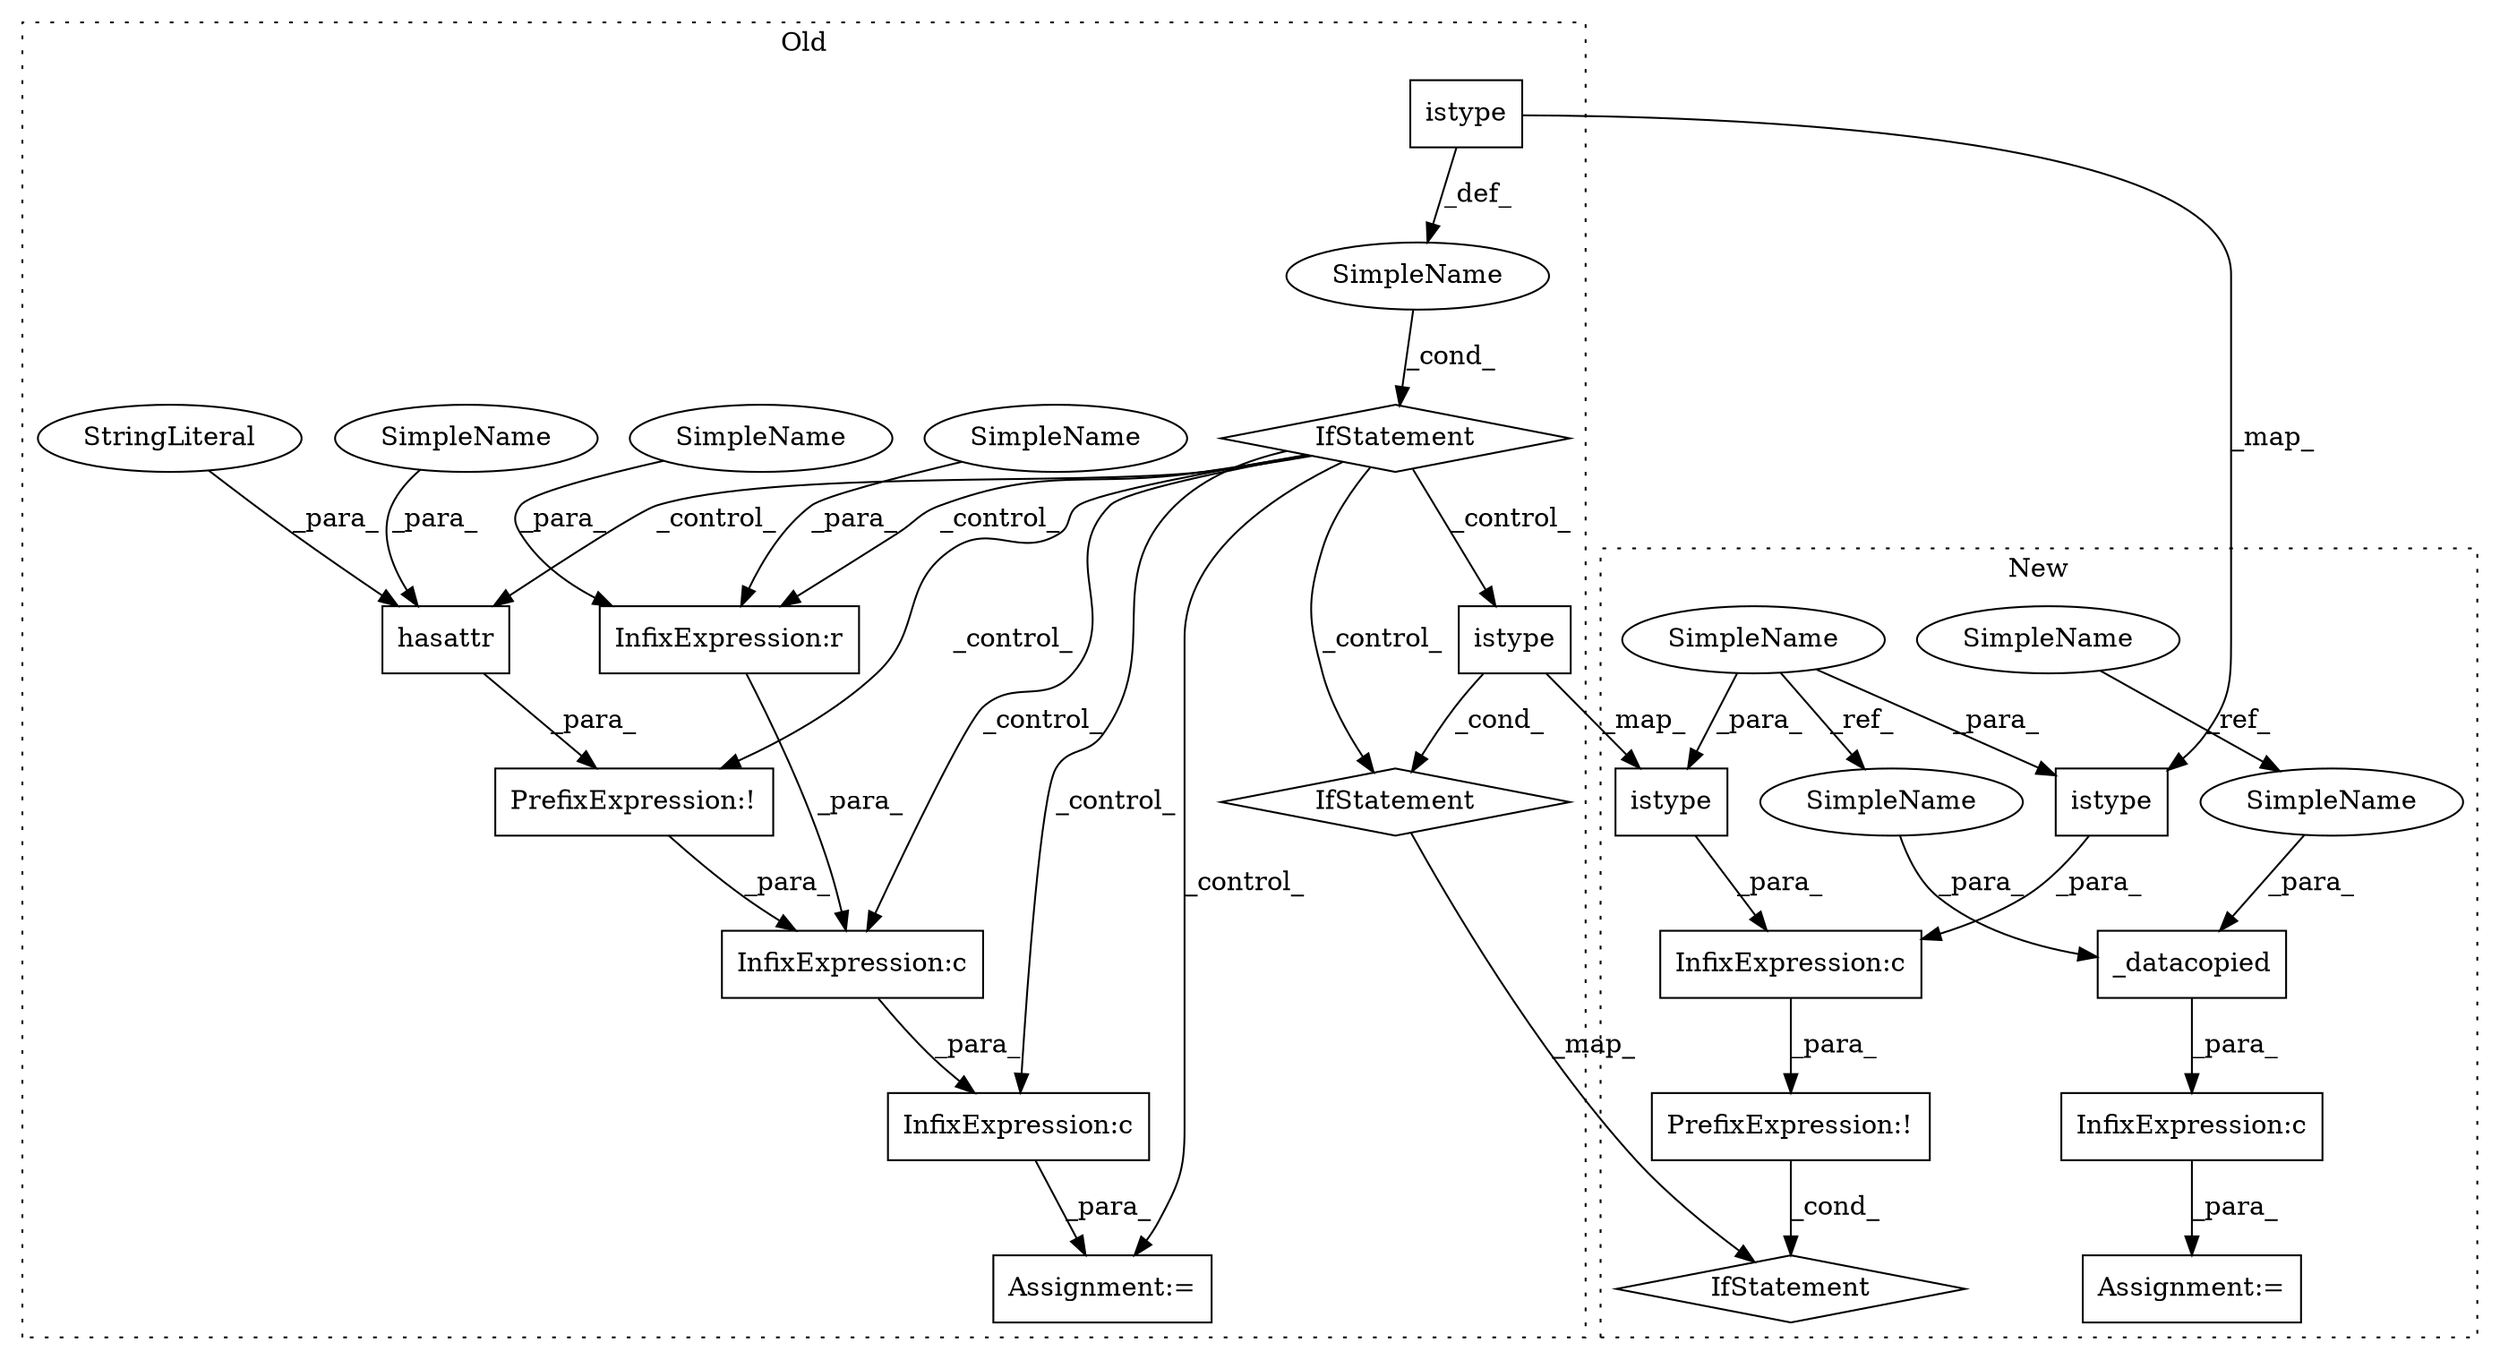 digraph G {
subgraph cluster0 {
1 [label="istype" a="32" s="9517,9543" l="7,1" shape="box"];
3 [label="SimpleName" a="42" s="" l="" shape="ellipse"];
4 [label="InfixExpression:c" a="27" s="9451" l="4" shape="box"];
6 [label="PrefixExpression:!" a="38" s="9470" l="1" shape="box"];
7 [label="InfixExpression:c" a="27" s="9466" l="4" shape="box"];
10 [label="IfStatement" a="25" s="9513,9544" l="4,2" shape="diamond"];
12 [label="InfixExpression:r" a="27" s="9460" l="4" shape="box"];
16 [label="hasattr" a="32" s="9471,9492" l="8,1" shape="box"];
17 [label="StringLiteral" a="45" s="9481" l="11" shape="ellipse"];
18 [label="istype" a="32" s="9389,9416" l="7,1" shape="box"];
20 [label="IfStatement" a="25" s="9385,9417" l="4,2" shape="diamond"];
21 [label="Assignment:=" a="7" s="9438" l="1" shape="box"];
25 [label="SimpleName" a="42" s="9479" l="1" shape="ellipse"];
26 [label="SimpleName" a="42" s="9464" l="1" shape="ellipse"];
27 [label="SimpleName" a="42" s="9457" l="3" shape="ellipse"];
label = "Old";
style="dotted";
}
subgraph cluster1 {
2 [label="istype" a="32" s="9823,9849" l="7,1" shape="box"];
5 [label="PrefixExpression:!" a="38" s="9821" l="1" shape="box"];
8 [label="InfixExpression:c" a="27" s="9850" l="4" shape="box"];
9 [label="IfStatement" a="25" s="9817,9883" l="4,2" shape="diamond"];
11 [label="SimpleName" a="42" s="9626" l="3" shape="ellipse"];
13 [label="_datacopied" a="32" s="9946,9963" l="12,1" shape="box"];
14 [label="InfixExpression:c" a="27" s="9942" l="4" shape="box"];
15 [label="SimpleName" a="42" s="9451" l="1" shape="ellipse"];
19 [label="istype" a="32" s="9854,9881" l="7,1" shape="box"];
22 [label="Assignment:=" a="7" s="9929" l="1" shape="box"];
23 [label="SimpleName" a="42" s="9962" l="1" shape="ellipse"];
24 [label="SimpleName" a="42" s="9958" l="3" shape="ellipse"];
label = "New";
style="dotted";
}
1 -> 2 [label="_map_"];
1 -> 10 [label="_cond_"];
2 -> 8 [label="_para_"];
3 -> 20 [label="_cond_"];
4 -> 21 [label="_para_"];
5 -> 9 [label="_cond_"];
6 -> 7 [label="_para_"];
7 -> 4 [label="_para_"];
8 -> 5 [label="_para_"];
10 -> 9 [label="_map_"];
11 -> 2 [label="_para_"];
11 -> 24 [label="_ref_"];
11 -> 19 [label="_para_"];
12 -> 7 [label="_para_"];
13 -> 14 [label="_para_"];
14 -> 22 [label="_para_"];
15 -> 23 [label="_ref_"];
16 -> 6 [label="_para_"];
17 -> 16 [label="_para_"];
18 -> 3 [label="_def_"];
18 -> 19 [label="_map_"];
19 -> 8 [label="_para_"];
20 -> 10 [label="_control_"];
20 -> 1 [label="_control_"];
20 -> 6 [label="_control_"];
20 -> 21 [label="_control_"];
20 -> 7 [label="_control_"];
20 -> 4 [label="_control_"];
20 -> 12 [label="_control_"];
20 -> 16 [label="_control_"];
23 -> 13 [label="_para_"];
24 -> 13 [label="_para_"];
25 -> 16 [label="_para_"];
26 -> 12 [label="_para_"];
27 -> 12 [label="_para_"];
}